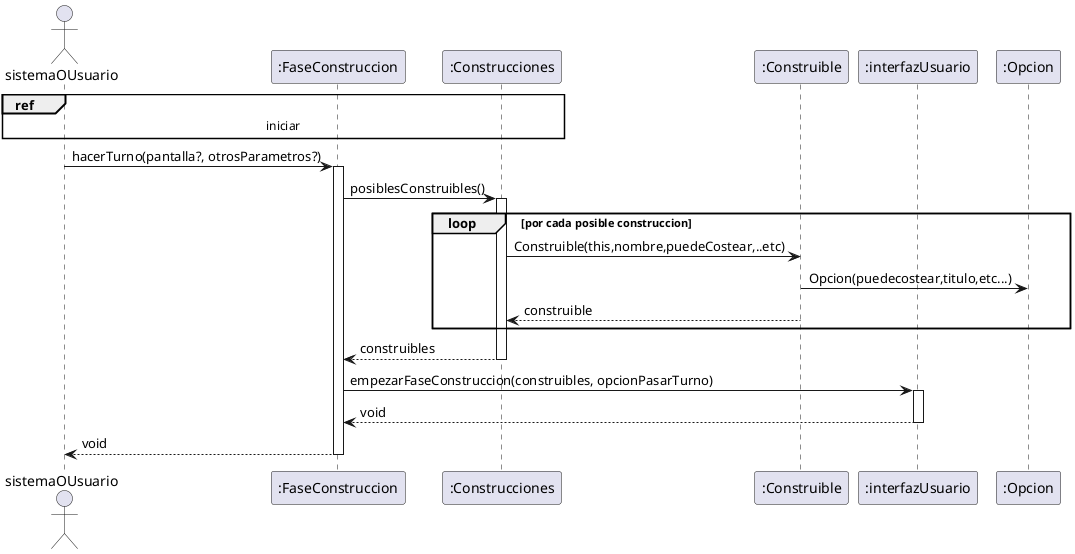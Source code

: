 @startuml

Actor sistemaOUsuario as sis

participant ":FaseConstruccion" as builder
participant ":Construcciones" as estructuras
participant ":Construible" as Construible
participant ":interfazUsuario" as ui
participant ":Opcion" as Opcion

ref over sis, builder,estructuras :iniciar

sis-> builder: hacerTurno(pantalla?, otrosParametros?)
activate builder

builder ->estructuras: posiblesConstruibles()
activate estructuras


loop por cada posible construccion
estructuras -> Construible : Construible(this,nombre,puedeCostear,..etc)
Construible->Opcion :Opcion(puedecostear,titulo,etc...)
Construible-->estructuras: construible
end


estructuras-->builder: construibles
deactivate estructuras
builder -> ui : empezarFaseConstruccion(construibles, opcionPasarTurno)
activate ui 
ui --> builder: void
deactivate ui 
builder--> sis: void
deactivate builder


@enduml